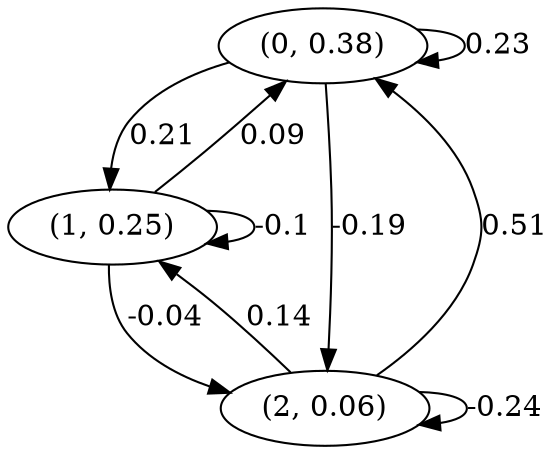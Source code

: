 digraph {
    0 [ label = "(0, 0.38)" ]
    1 [ label = "(1, 0.25)" ]
    2 [ label = "(2, 0.06)" ]
    0 -> 0 [ label = "0.23" ]
    1 -> 1 [ label = "-0.1" ]
    2 -> 2 [ label = "-0.24" ]
    1 -> 0 [ label = "0.09" ]
    2 -> 0 [ label = "0.51" ]
    0 -> 1 [ label = "0.21" ]
    2 -> 1 [ label = "0.14" ]
    0 -> 2 [ label = "-0.19" ]
    1 -> 2 [ label = "-0.04" ]
}

